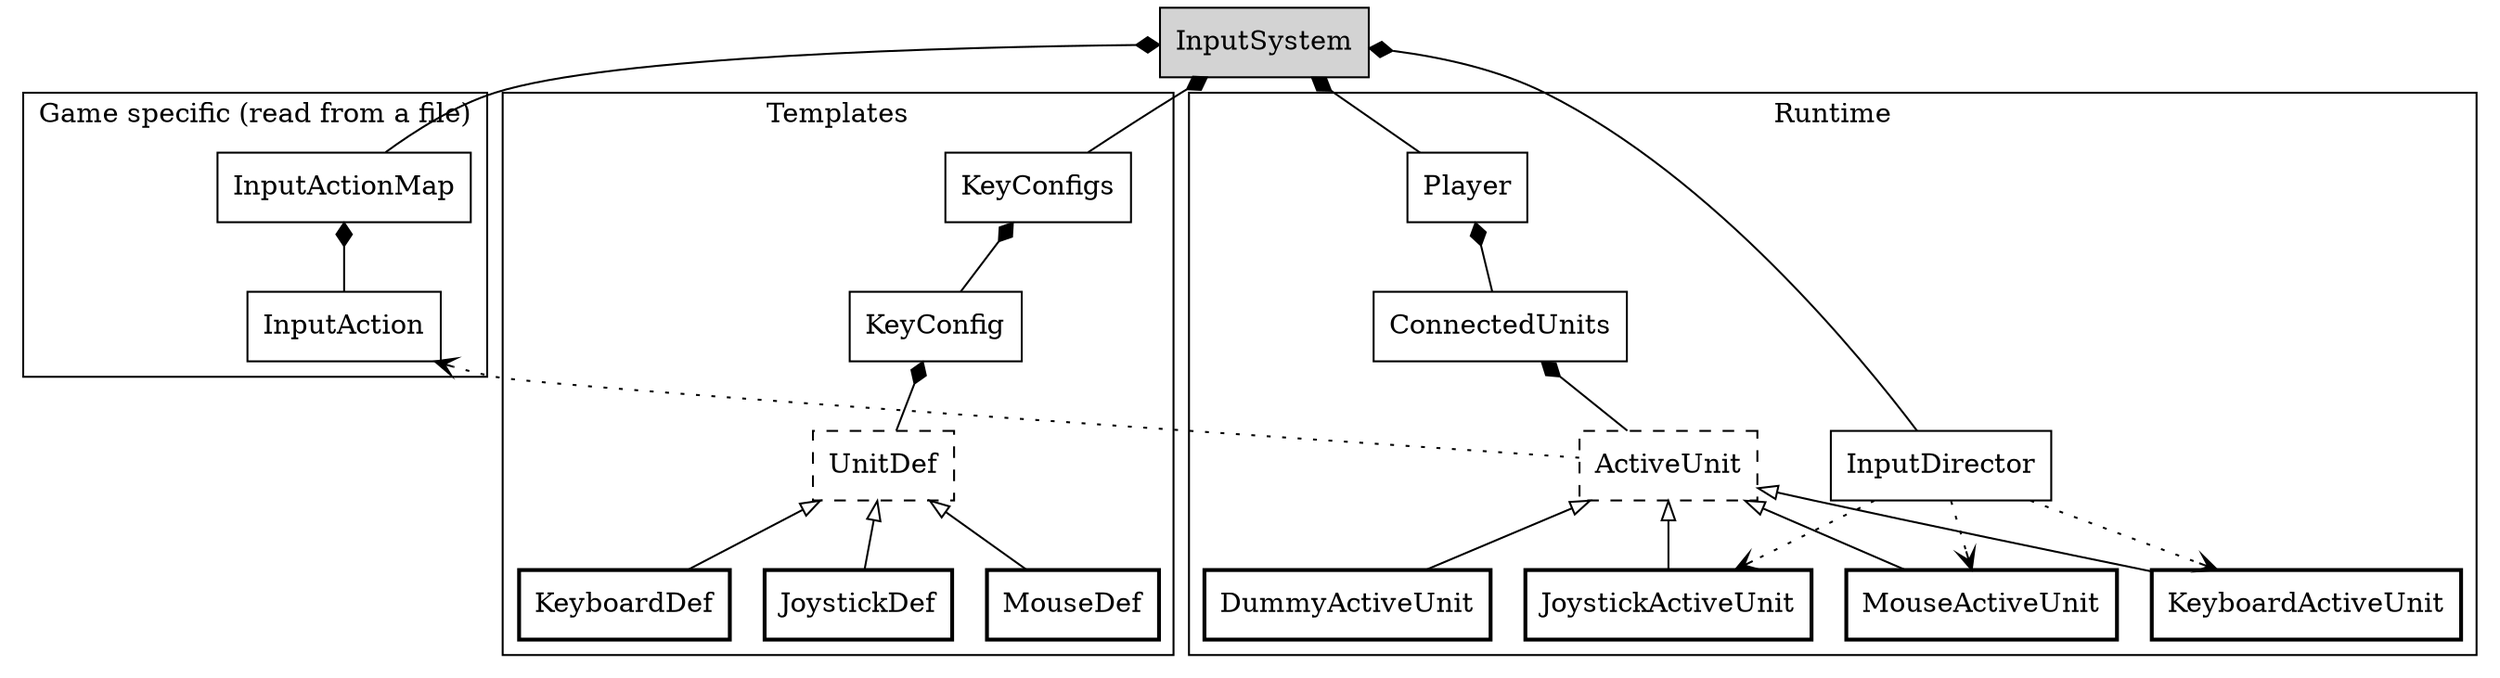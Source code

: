 digraph G {
	node [shape=box; style=solid];
	# graph [overlap=false rankdir = "LR"];
	# splines=ortho;
  
	subgraph cluster_gamespecific {
		label = "Game specific (read from a file)";
		color = "black";
		
		{
			edge[dir="both"; arrowhead="none"; arrowtail="diamond";];
			InputActionMap -> InputAction;
		}
	}
	
	subgraph cluster_templates {
		label = "Templates";
		color = "black";
		
		{
			edge[dir="both"; arrowhead="none"; arrowtail="diamond";];
			KeyConfigs -> KeyConfig;
			KeyConfig -> UnitDef;
		}
		
		{
			edge[arrowhead="onormal"];
			JoystickDef -> UnitDef;
			MouseDef -> UnitDef;
			KeyboardDef -> UnitDef;
		}
		
		{
			rank=max;
			JoystickDef;
			MouseDef;
			KeyboardDef;
		}
	}
	
	subgraph cluster_runtime {
		label = "Runtime";
		color = "black";
		
		{
			edge[dir="both"; arrowhead="none"; arrowtail="diamond";];
			Player -> ConnectedUnits;
			ConnectedUnits -> ActiveUnit;
		}
		
		{
			edge[arrowhead="vee"; style="dotted"];
			InputDirector -> KeyboardActiveUnit;
			InputDirector -> JoystickActiveUnit;
			InputDirector -> MouseActiveUnit;
		}
		
		{
			edge[arrowhead="onormal"];
			DummyActiveUnit -> ActiveUnit;
			KeyboardActiveUnit -> ActiveUnit;
			
			JoystickActiveUnit -> ActiveUnit;
			MouseActiveUnit -> ActiveUnit;
		}
		
		{
			rank = max;
			DummyActiveUnit;
			KeyboardActiveUnit;
			
			JoystickActiveUnit;
			MouseActiveUnit;
		}
	}

	{
		edge[dir="both"; arrowhead="none"; arrowtail="diamond";];	
		InputSystem -> InputActionMap;
		InputSystem -> KeyConfigs;
		InputSystem -> InputDirector;
		InputSystem -> Player;
	}
	
	{
		edge[arrowhead="vee"; style="dotted"];
		ActiveUnit -> InputAction [constraint=false];
	}
	
	UnitDef[style=dashed];
	ActiveUnit[style=dashed];
	
	KeyboardDef[style=bold];
	MouseDef[style=bold];
	JoystickDef[style=bold];
	KeyboardActiveUnit[style=bold];
	DummyActiveUnit[style=bold];
	JoystickActiveUnit[style=bold];
	MouseActiveUnit[style=bold];
	
	InputSystem[style=filled];
}
